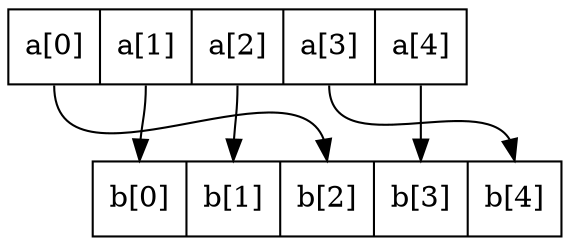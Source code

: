 digraph G {
        node [shape=record];

        in[label="<p0> a[0] | <p1> a[1] | <p2> a[2] | <p3> a[3] | <p4> a[4]"];
        out[label="<p0> b[0] | <p1> b[1] | <p2> b[2] | <p3> b[3] | <p4> b[4]"];
        in:p0 -> out:p2;
        in:p1 -> out:p0;
        in:p2 -> out:p1;
        in:p3 -> out:p4;
        in:p4 -> out:p3;
}
